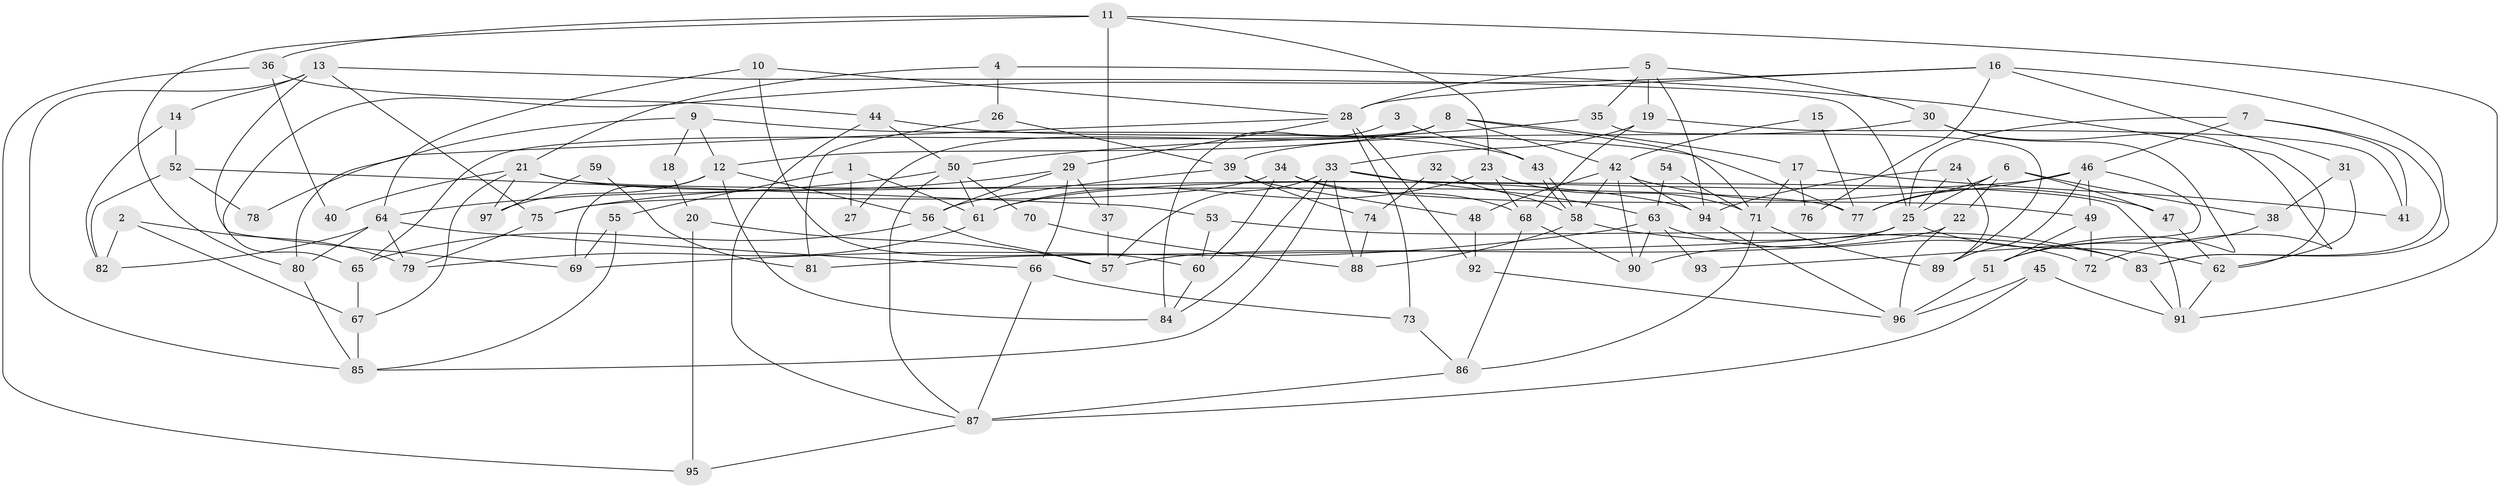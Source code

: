 // coarse degree distribution, {3: 0.29850746268656714, 2: 0.11940298507462686, 7: 0.1044776119402985, 11: 0.014925373134328358, 5: 0.11940298507462686, 9: 0.04477611940298507, 17: 0.014925373134328358, 6: 0.11940298507462686, 10: 0.014925373134328358, 4: 0.13432835820895522, 8: 0.014925373134328358}
// Generated by graph-tools (version 1.1) at 2025/18/03/04/25 18:18:33]
// undirected, 97 vertices, 194 edges
graph export_dot {
graph [start="1"]
  node [color=gray90,style=filled];
  1;
  2;
  3;
  4;
  5;
  6;
  7;
  8;
  9;
  10;
  11;
  12;
  13;
  14;
  15;
  16;
  17;
  18;
  19;
  20;
  21;
  22;
  23;
  24;
  25;
  26;
  27;
  28;
  29;
  30;
  31;
  32;
  33;
  34;
  35;
  36;
  37;
  38;
  39;
  40;
  41;
  42;
  43;
  44;
  45;
  46;
  47;
  48;
  49;
  50;
  51;
  52;
  53;
  54;
  55;
  56;
  57;
  58;
  59;
  60;
  61;
  62;
  63;
  64;
  65;
  66;
  67;
  68;
  69;
  70;
  71;
  72;
  73;
  74;
  75;
  76;
  77;
  78;
  79;
  80;
  81;
  82;
  83;
  84;
  85;
  86;
  87;
  88;
  89;
  90;
  91;
  92;
  93;
  94;
  95;
  96;
  97;
  1 -- 61;
  1 -- 55;
  1 -- 27;
  2 -- 67;
  2 -- 79;
  2 -- 82;
  3 -- 43;
  3 -- 84;
  4 -- 21;
  4 -- 62;
  4 -- 26;
  5 -- 94;
  5 -- 28;
  5 -- 19;
  5 -- 30;
  5 -- 35;
  6 -- 77;
  6 -- 47;
  6 -- 22;
  6 -- 25;
  6 -- 38;
  7 -- 41;
  7 -- 46;
  7 -- 25;
  7 -- 83;
  8 -- 42;
  8 -- 12;
  8 -- 17;
  8 -- 27;
  8 -- 65;
  8 -- 71;
  9 -- 80;
  9 -- 12;
  9 -- 18;
  9 -- 43;
  10 -- 28;
  10 -- 64;
  10 -- 60;
  11 -- 23;
  11 -- 37;
  11 -- 36;
  11 -- 80;
  11 -- 91;
  12 -- 84;
  12 -- 56;
  12 -- 69;
  12 -- 97;
  13 -- 25;
  13 -- 14;
  13 -- 69;
  13 -- 75;
  13 -- 85;
  14 -- 82;
  14 -- 52;
  15 -- 42;
  15 -- 77;
  16 -- 31;
  16 -- 83;
  16 -- 28;
  16 -- 65;
  16 -- 76;
  17 -- 71;
  17 -- 41;
  17 -- 76;
  18 -- 20;
  19 -- 68;
  19 -- 33;
  19 -- 41;
  20 -- 57;
  20 -- 95;
  21 -- 67;
  21 -- 94;
  21 -- 40;
  21 -- 77;
  21 -- 97;
  22 -- 96;
  22 -- 57;
  23 -- 71;
  23 -- 68;
  23 -- 61;
  24 -- 25;
  24 -- 89;
  24 -- 94;
  25 -- 62;
  25 -- 81;
  25 -- 90;
  26 -- 39;
  26 -- 81;
  28 -- 73;
  28 -- 29;
  28 -- 78;
  28 -- 92;
  29 -- 75;
  29 -- 37;
  29 -- 56;
  29 -- 66;
  30 -- 72;
  30 -- 39;
  30 -- 51;
  31 -- 38;
  31 -- 62;
  32 -- 58;
  32 -- 74;
  33 -- 57;
  33 -- 63;
  33 -- 84;
  33 -- 85;
  33 -- 88;
  33 -- 91;
  34 -- 75;
  34 -- 68;
  34 -- 49;
  34 -- 60;
  35 -- 50;
  35 -- 89;
  36 -- 44;
  36 -- 40;
  36 -- 95;
  37 -- 57;
  38 -- 51;
  39 -- 56;
  39 -- 48;
  39 -- 74;
  42 -- 58;
  42 -- 90;
  42 -- 47;
  42 -- 48;
  42 -- 94;
  43 -- 58;
  43 -- 58;
  44 -- 87;
  44 -- 77;
  44 -- 50;
  45 -- 96;
  45 -- 91;
  45 -- 87;
  46 -- 61;
  46 -- 49;
  46 -- 77;
  46 -- 89;
  46 -- 93;
  47 -- 62;
  48 -- 92;
  49 -- 51;
  49 -- 72;
  50 -- 87;
  50 -- 61;
  50 -- 64;
  50 -- 70;
  51 -- 96;
  52 -- 53;
  52 -- 82;
  52 -- 78;
  53 -- 60;
  53 -- 83;
  54 -- 63;
  54 -- 71;
  55 -- 69;
  55 -- 85;
  56 -- 65;
  56 -- 57;
  58 -- 83;
  58 -- 88;
  59 -- 97;
  59 -- 81;
  60 -- 84;
  61 -- 79;
  62 -- 91;
  63 -- 69;
  63 -- 72;
  63 -- 90;
  63 -- 93;
  64 -- 80;
  64 -- 66;
  64 -- 79;
  64 -- 82;
  65 -- 67;
  66 -- 73;
  66 -- 87;
  67 -- 85;
  68 -- 86;
  68 -- 90;
  70 -- 88;
  71 -- 89;
  71 -- 86;
  73 -- 86;
  74 -- 88;
  75 -- 79;
  80 -- 85;
  83 -- 91;
  86 -- 87;
  87 -- 95;
  92 -- 96;
  94 -- 96;
}
